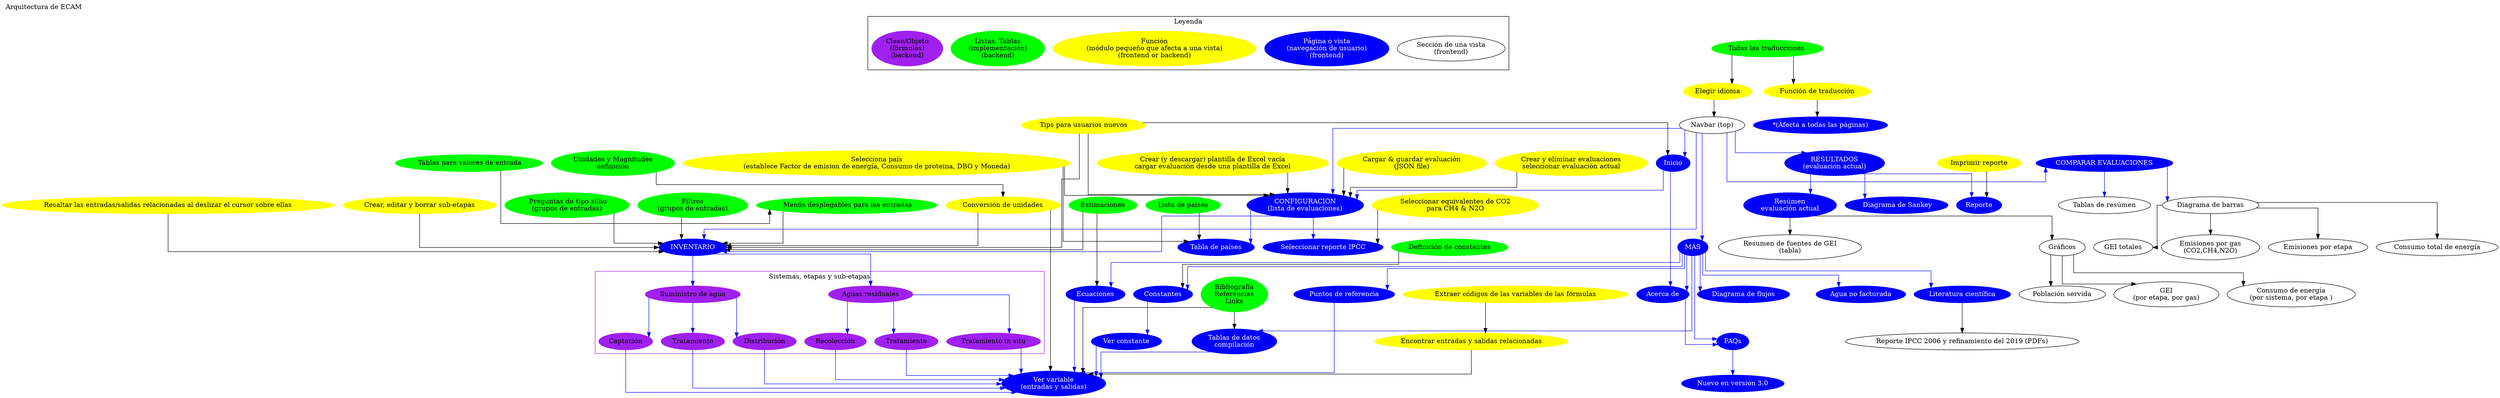 digraph ECAM {
  label="Arquitectura de ECAM";
  labelloc="t"
  labeljust="l"
  //rankdir="LR"
  //splines="curved"
  splines="ortho"

  //context
  //containers
  //components
  //code (uml classes)

  subgraph cluster_legend{
    label="Leyenda"
    labeljust="c"
    Section [label="Sección de una vista\n(frontend)"]
    Pages [label="Página o vista\n(navegación de usuario)\n(frontend)", style="filled", color="blue", fontcolor="white"]
    Functions [label="Función\n(módulo pequeño que afecta a una vista)\n(frontend or backend)", style="filled", color="yellow"]
    Data [label="Listas, Tablas\n(implementación)\n(backend)", style="filled", color="green"]
    Classes [label="Clase/Objeto\n(fórmulas)\n(backend)", style="filled", color="purple"]
  }

  //views (user interaction)
  navbar [label="Navbar (top)"]
  landing [label="Inicio", style="filled", color="blue", fontcolor="white"]
  configuration [label="CONFIGURACIÓN\n(lista de evaluaciones)", style="filled", color="blue", fontcolor="white"]
  inventory [label="INVENTARIO", style="filled", color="blue", fontcolor="white"]
  results [label="RESULTADOS\n(evaluación actual)", style="filled", color="blue", fontcolor="white"]
  compare_scenarios [label="COMPARAR EVALUACIONES", style="filled", color="blue", fontcolor="white"]
  more [label="MÁS", style="filled", color="blue", fontcolor="white"]

  navbar -> {landing configuration inventory results compare_scenarios more} [color="blue"]

  about [label="Acerca de", style="filled", color="blue", fontcolor="white"]
  faqs [label="FAQs", style="filled", color="blue", fontcolor="white"]
  new_in_this_version [label="Nuevo en version 3.0", style="filled", color="blue", fontcolor="white"]
  landing -> {configuration about} [color="blue"]
  about -> faqs -> new_in_this_version [color="blue"]

  countries [label="Tabla de países", style="filled", color="blue", fontcolor="white"]
  gwp_table [label="Seleccionar reporte IPCC", style="filled", color="blue", fontcolor="white"]
  configuration -> inventory [color="blue"]
  configuration -> {countries gwp_table} [color="blue"]

  summary [label="Resúmen\nevaluación actual", style="filled", color="blue", fontcolor="white"]
  sankey_ghg [label=" Diagrama de Sankey", style="filled", color="blue", fontcolor="white"]
  report [label="Reporte", style="filled", color="blue", fontcolor="white"]
  results -> {summary sankey_ghg report} [color="blue"]

  print_report [label="Imprimir reporte", style="filled", color="yellow"]
  print_report -> report

  overview [label="Tablas de resúmen"]
  compare_scenarios_charts [label="Diagrama de barras"]
  total_ghg [label="GEI totales"]
  emissions_by_gas [label="Emisiones por gas\n(CO2,CH4,N2O)"]
  emissions_by_stage [label="Emisiones por etapa"]
  total_energy_consumption [label="Consumo total de energía"]
  compare_scenarios -> {overview compare_scenarios_charts} [color="blue"]
  compare_scenarios_charts -> {total_ghg emissions_by_gas emissions_by_stage total_energy_consumption}

  flow_diagram      [label="Diagrama de flujos", style="filled", color="blue", fontcolor="white"]
  non_revenue_water [label="Agua no facturada", style="filled", color="blue", fontcolor="white"]
  equations         [label="Ecuaciones", style="filled", color="blue", fontcolor="white"]
  constants         [label="Constantes", style="filled", color="blue", fontcolor="white"]
  tables            [label="Tablas de datos\ncompilación", style="filled", color="blue", fontcolor="white"]
  benchmarks        [label="Puntos de referencia", style="filled", color="blue", fontcolor="white"]
  docs              [label="Literatura científica", style="filled", color="blue", fontcolor="white"]
  ipcc              [label="Reporte IPCC 2006 y refinamiento del 2019 (PDFs)"]
  more -> {about faqs flow_diagram non_revenue_water equations constants tables benchmarks docs} [color="blue"]
  docs -> ipcc

  variable [label="Ver variable\n(entradas y salidas)", style="filled", color="blue", fontcolor="white"]
  equations -> variable [color="blue"]

  constant [label="Ver constante", style="filled", color="blue", fontcolor="white"]
  constants -> constant -> variable [color="blue"]

  //edges
  summary_table  [label="Resumen de fuentes de GEI\n(tabla)"]
  summary_charts [label="Gráficos"]

  summary -> {summary_table summary_charts}

  summary_charts_GHG                 [label="GEI\n(por etapa, por gas)"]
  summary_charts_Energy              [label="Consumo de energía\n(por sistema, por etapa )"]
  summary_charts_Serviced_population [label="Población servida"]
  summary_charts -> {summary_charts_GHG summary_charts_Energy summary_charts_Serviced_population}

  //functions
  choose_language [label="Elegir idioma", style="filled", color="yellow"]
  choose_language -> navbar

  tips [label="Tips para usuarios nuevos", style="filled", color="yellow"]
  tips -> {landing configuration inventory}

  load_save [label="Cargar & guardar evaluación\n(JSON file)", style="filled", color="yellow"]
  load_save -> configuration

  create_assesments [label="Crear y eliminar evaluaciones\nseleccionar evaluación actual", style="filled", color="yellow"]
  create_assesments -> configuration

  create_xl_template [label="Crear (y descargar) plantilla de Excel vacía\ncargar evaluación desde una plantilla de Excel", style="filled", color="yellow"]
  create_xl_template -> configuration

  select_ipcc_report [label="Seleccionar equivalentes de CO2\npara CH4 & N2O", style="filled", color="yellow"]
  select_ipcc_report -> gwp_table

  select_country [label="Selecciona país\n(establece Factor de emision de energía, Consumo de proteina, DBO y Moneda)", style="filled", color="yellow"]
  select_country -> {countries configuration}

  edit_substages [label="Crear, editar y borrar sub-etapas", style="filled", color="yellow"]
  edit_substages -> inventory

  //classes
  inventory -> {water waste} [color="blue"]
  subgraph cluster_substages{
    label="Sistemas, etapas y sub-etapas"
    labeljust="c"
    color="purple"

    water [label="Suministro de agua", style="filled", color="purple"]
    waste [label="Aguas residuales", style="filled", color="purple"]
    wsa [label="Captación", style="filled", color="purple"]
    wst [label="Tratamiento", style="filled", color="purple"]
    wsd [label="Distribución", style="filled", color="purple"]
    wwc [label="Recolección", style="filled", color="purple"]
    wwt [label="Tratamiento", style="filled", color="purple"]
    wwo [label="Tratamiento in situ", style="filled", color="purple"]
    water -> {wsa wst wsd} [color="blue"]
    waste -> {wwc wwt wwo} [color="blue"]
  }
  {wsa wst wsd wwc wwt wwo} -> variable [color="blue"]

  magnitude_conversion [label="Conversión de unidades", style="filled", color="yellow"]
  units [label="Unidades y Magnitudes\ndefinición", style="filled", color="green"]
  units -> magnitude_conversion -> {variable inventory}

  formula_parser [label=" Extraer códigos de las variables de las fórmulas ", style="filled", color="yellow"]
  see_related_inputs_and_outpus [label="Encontrar entradas y salidas relacionadas", style="filled", color="yellow"]
  formula_parser -> see_related_inputs_and_outpus -> variable

  tables -> variable [color="blue"]
  benchmarks -> variable [color="blue"]

  constants_definition       [label="Definición de constantes", style="filled", color="green"]
  constants_definition -> constants

  countries_definition       [label="Lista de países", style="filled", color="green"]
  countries_definition -> countries

  estimations_definition     [label="Estimaciones", style="filled", color="green"]
  estimations_definition -> inventory

  inputs_with_dropdown_menus [label=" Menús desplegables para las entradas", style="filled", color="green"]
  tables_definition          [label=" Tablas para valores de entrada", style="filled", color="green"]
  tables_definition -> inputs_with_dropdown_menus -> inventory

  questions [label=" Preguntas de tipo sí/no\n(grupos de entradas)", style="filled", color="green"]
  questions -> inventory

  filters [label="Filtros\n(grupos de entradas)", style="filled", color="green"]
  filters -> inventory

  hl_mode [label="Resaltar las entradas/salidas relacionadas al deslizar el cursor sobre ellas", style="filled", color="yellow"]
  hl_mode -> inventory

  references [label="Bibliografía\nReferencias\nLinks", style="filled", color="green"]
  references -> variable
  references -> tables

  language_tags [label="Todas las traducciones ", style="filled", color="green"]
  all_pages [label="*(Afecta a todas las páginas)", style="filled", color="blue", fontcolor="white"]
  language_tags -> choose_language

  estimations_definition -> equations

  translate_function [label="Función de traducción", style="filled", color="yellow"]
  language_tags -> translate_function -> all_pages
}
